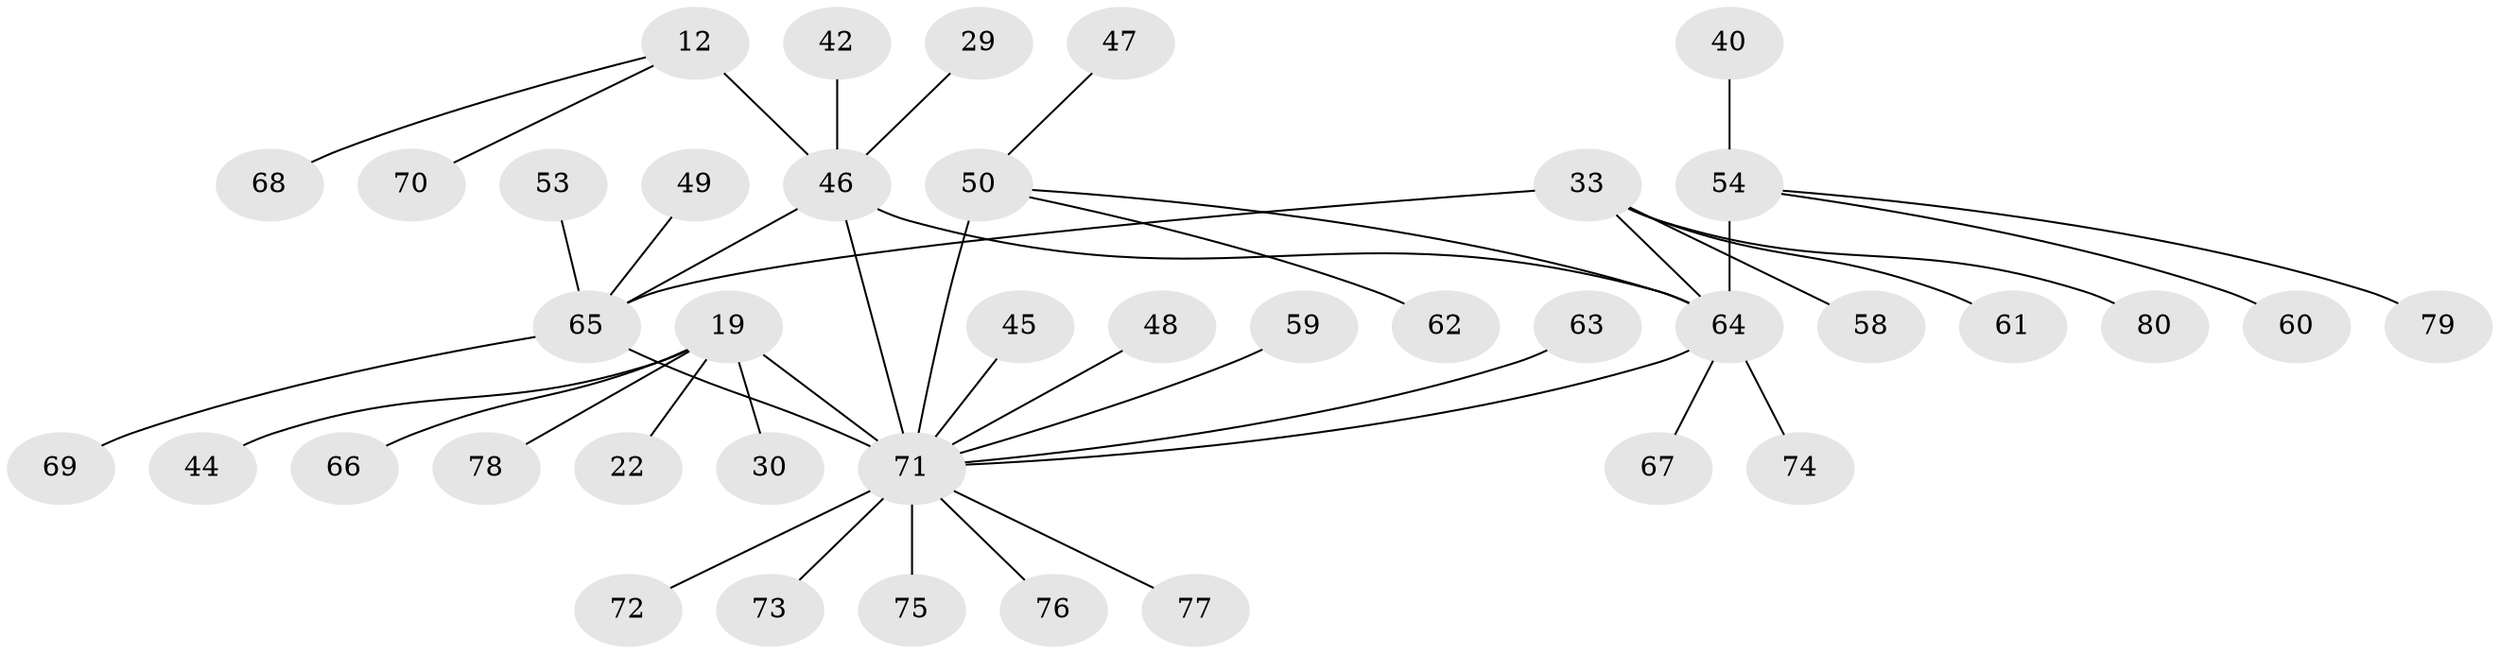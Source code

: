 // original degree distribution, {8: 0.0375, 5: 0.0125, 6: 0.075, 4: 0.0375, 9: 0.0125, 7: 0.05, 11: 0.0125, 10: 0.0125, 1: 0.6125, 3: 0.025, 2: 0.1125}
// Generated by graph-tools (version 1.1) at 2025/57/03/04/25 21:57:14]
// undirected, 40 vertices, 43 edges
graph export_dot {
graph [start="1"]
  node [color=gray90,style=filled];
  12 [super="+9"];
  19 [super="+18"];
  22;
  29;
  30;
  33 [super="+16+24"];
  40;
  42 [super="+28"];
  44;
  45;
  46 [super="+11"];
  47;
  48;
  49;
  50 [super="+4+37"];
  53;
  54 [super="+6"];
  58;
  59;
  60;
  61;
  62;
  63;
  64 [super="+57+25+31+41+43"];
  65 [super="+32+34+38"];
  66;
  67;
  68;
  69;
  70 [super="+36"];
  71 [super="+52+56+35+20"];
  72;
  73;
  74;
  75;
  76 [super="+55"];
  77;
  78 [super="+51"];
  79;
  80;
  12 -- 68;
  12 -- 70;
  12 -- 46 [weight=4];
  19 -- 30;
  19 -- 66;
  19 -- 22;
  19 -- 44;
  19 -- 78;
  19 -- 71 [weight=5];
  29 -- 46;
  33 -- 64 [weight=2];
  33 -- 65 [weight=4];
  33 -- 80;
  33 -- 58;
  33 -- 61;
  40 -- 54;
  42 -- 46;
  45 -- 71;
  46 -- 65;
  46 -- 71 [weight=3];
  46 -- 64;
  47 -- 50;
  48 -- 71;
  49 -- 65;
  50 -- 64;
  50 -- 71 [weight=4];
  50 -- 62;
  53 -- 65;
  54 -- 64 [weight=4];
  54 -- 60;
  54 -- 79;
  59 -- 71;
  63 -- 71;
  64 -- 67;
  64 -- 71 [weight=2];
  64 -- 74;
  65 -- 69;
  65 -- 71 [weight=2];
  71 -- 72;
  71 -- 73;
  71 -- 77;
  71 -- 75;
  71 -- 76;
}
